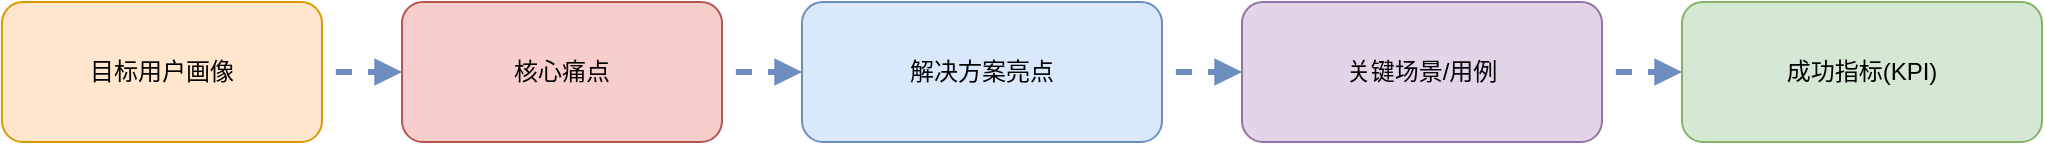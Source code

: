 <mxfile version="26.1.1">
  <diagram name="产品故事-流程" id="0">
    <mxGraphModel dx="941" dy="644" grid="1" gridSize="10" guides="1" tooltips="1" connect="1" arrows="1" fold="1" page="1" pageScale="1" pageWidth="1200" pageHeight="800" math="0" shadow="0">
      <root>
        <mxCell id="0" />
        <mxCell id="1" parent="0" />
        <mxCell id="n1" value="目标用户画像" style="rounded=1;whiteSpace=wrap;html=1;fillColor=#ffe6cc;strokeColor=#d79b00;" parent="1" vertex="1">
          <mxGeometry x="60" y="100" width="160" height="70" as="geometry" />
        </mxCell>
        <mxCell id="n2" value="核心痛点" style="rounded=1;whiteSpace=wrap;html=1;fillColor=#f8cecc;strokeColor=#b85450;" parent="1" vertex="1">
          <mxGeometry x="260" y="100" width="160" height="70" as="geometry" />
        </mxCell>
        <mxCell id="n3" value="解决方案亮点" style="rounded=1;whiteSpace=wrap;html=1;fillColor=#dae8fc;strokeColor=#6c8ebf;" parent="1" vertex="1">
          <mxGeometry x="460" y="100" width="180" height="70" as="geometry" />
        </mxCell>
        <mxCell id="n4" value="关键场景/用例" style="rounded=1;whiteSpace=wrap;html=1;fillColor=#e1d5e7;strokeColor=#9673a6;" parent="1" vertex="1">
          <mxGeometry x="680" y="100" width="180" height="70" as="geometry" />
        </mxCell>
        <mxCell id="n5" value="成功指标(KPI)" style="rounded=1;whiteSpace=wrap;html=1;fillColor=#d5e8d4;strokeColor=#82b366;" parent="1" vertex="1">
          <mxGeometry x="900" y="100" width="180" height="70" as="geometry" />
        </mxCell>
        <mxCell id="e12" style="edgeStyle=elbowEdgeStyle;rounded=1;endArrow=block;html=1;strokeColor=#6c8ebf;flowAnimation=1;strokeWidth=3;" parent="1" source="n1" target="n2" edge="1">
          <mxGeometry relative="1" as="geometry" />
        </mxCell>
        <mxCell id="e23" style="edgeStyle=elbowEdgeStyle;rounded=1;endArrow=block;html=1;strokeColor=#6c8ebf;flowAnimation=1;strokeWidth=3;" parent="1" source="n2" target="n3" edge="1">
          <mxGeometry relative="1" as="geometry" />
        </mxCell>
        <mxCell id="e34" style="edgeStyle=elbowEdgeStyle;rounded=1;endArrow=block;html=1;strokeColor=#6c8ebf;flowAnimation=1;strokeWidth=3;" parent="1" source="n3" target="n4" edge="1">
          <mxGeometry relative="1" as="geometry" />
        </mxCell>
        <mxCell id="e45" style="edgeStyle=elbowEdgeStyle;rounded=1;endArrow=block;html=1;strokeColor=#6c8ebf;flowAnimation=1;strokeWidth=3;" parent="1" source="n4" target="n5" edge="1">
          <mxGeometry relative="1" as="geometry" />
        </mxCell>
      </root>
    </mxGraphModel>
  </diagram>
</mxfile>
